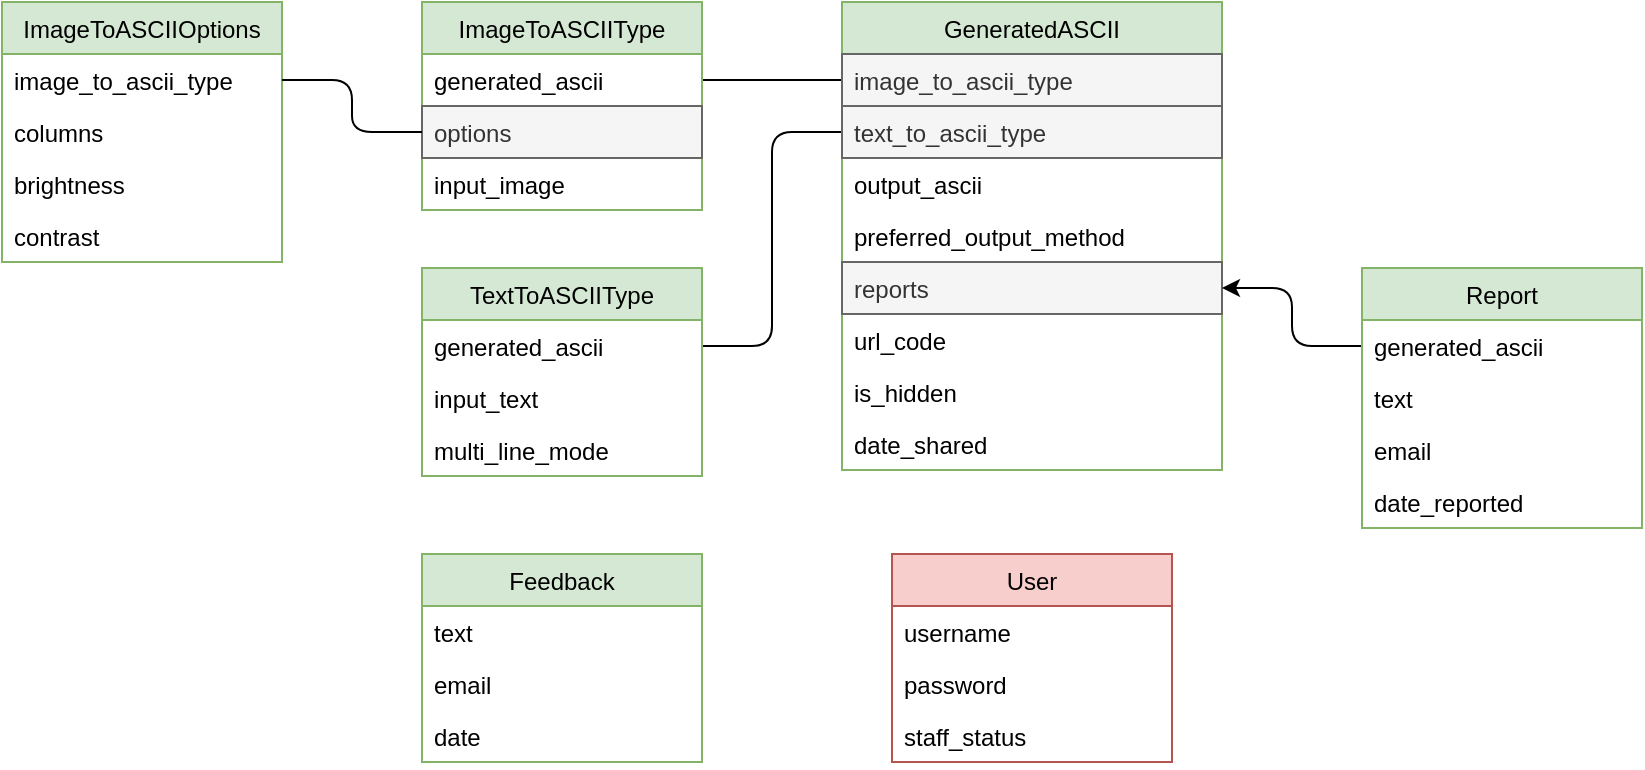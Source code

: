 <mxfile version="14.3.2" type="device"><diagram id="ANmYIeW5O3RIPYE6fBg-" name="Page-1"><mxGraphModel dx="1021" dy="529" grid="1" gridSize="10" guides="1" tooltips="1" connect="1" arrows="1" fold="1" page="1" pageScale="1" pageWidth="827" pageHeight="1169" math="0" shadow="0"><root><mxCell id="0"/><mxCell id="1" parent="0"/><mxCell id="gYv4Ap-50GoPPMLAGAdq-1" value="" style="endArrow=none;html=1;edgeStyle=orthogonalEdgeStyle;" parent="1" source="gYv4Ap-50GoPPMLAGAdq-13" target="gYv4Ap-50GoPPMLAGAdq-5" edge="1"><mxGeometry width="50" height="50" relative="1" as="geometry"><mxPoint x="580" y="430" as="sourcePoint"/><mxPoint x="630" y="380" as="targetPoint"/></mxGeometry></mxCell><mxCell id="gYv4Ap-50GoPPMLAGAdq-2" value="" style="endArrow=none;html=1;edgeStyle=orthogonalEdgeStyle;" parent="1" source="gYv4Ap-50GoPPMLAGAdq-17" target="gYv4Ap-50GoPPMLAGAdq-4" edge="1"><mxGeometry width="50" height="50" relative="1" as="geometry"><mxPoint x="610" y="280" as="sourcePoint"/><mxPoint x="660" y="230" as="targetPoint"/></mxGeometry></mxCell><mxCell id="gYv4Ap-50GoPPMLAGAdq-3" value="GeneratedASCII" style="swimlane;fontStyle=0;childLayout=stackLayout;horizontal=1;startSize=26;fillColor=#d5e8d4;horizontalStack=0;resizeParent=1;resizeParentMax=0;resizeLast=0;collapsible=1;marginBottom=0;strokeColor=#82b366;sketch=0;" parent="1" vertex="1"><mxGeometry x="620" y="210" width="190" height="234" as="geometry"/></mxCell><mxCell id="gYv4Ap-50GoPPMLAGAdq-4" value="image_to_ascii_type" style="text;strokeColor=#666666;fillColor=#f5f5f5;align=left;verticalAlign=top;spacingLeft=4;spacingRight=4;overflow=hidden;rotatable=0;points=[[0,0.5],[1,0.5]];portConstraint=eastwest;fontColor=#333333;" parent="gYv4Ap-50GoPPMLAGAdq-3" vertex="1"><mxGeometry y="26" width="190" height="26" as="geometry"/></mxCell><mxCell id="gYv4Ap-50GoPPMLAGAdq-5" value="text_to_ascii_type" style="text;strokeColor=#666666;fillColor=#f5f5f5;align=left;verticalAlign=top;spacingLeft=4;spacingRight=4;overflow=hidden;rotatable=0;points=[[0,0.5],[1,0.5]];portConstraint=eastwest;fontColor=#333333;" parent="gYv4Ap-50GoPPMLAGAdq-3" vertex="1"><mxGeometry y="52" width="190" height="26" as="geometry"/></mxCell><mxCell id="gYv4Ap-50GoPPMLAGAdq-6" value="output_ascii" style="text;align=left;verticalAlign=top;spacingLeft=4;spacingRight=4;overflow=hidden;rotatable=0;points=[[0,0.5],[1,0.5]];portConstraint=eastwest;" parent="gYv4Ap-50GoPPMLAGAdq-3" vertex="1"><mxGeometry y="78" width="190" height="26" as="geometry"/></mxCell><mxCell id="gYv4Ap-50GoPPMLAGAdq-7" value="preferred_output_method" style="text;align=left;verticalAlign=top;spacingLeft=4;spacingRight=4;overflow=hidden;rotatable=0;points=[[0,0.5],[1,0.5]];portConstraint=eastwest;" parent="gYv4Ap-50GoPPMLAGAdq-3" vertex="1"><mxGeometry y="104" width="190" height="26" as="geometry"/></mxCell><mxCell id="gYv4Ap-50GoPPMLAGAdq-8" value="reports" style="text;strokeColor=#666666;fillColor=#f5f5f5;align=left;verticalAlign=top;spacingLeft=4;spacingRight=4;overflow=hidden;rotatable=0;points=[[0,0.5],[1,0.5]];portConstraint=eastwest;fontColor=#333333;" parent="gYv4Ap-50GoPPMLAGAdq-3" vertex="1"><mxGeometry y="130" width="190" height="26" as="geometry"/></mxCell><mxCell id="gYv4Ap-50GoPPMLAGAdq-9" value="url_code" style="text;strokeColor=none;fillColor=none;align=left;verticalAlign=top;spacingLeft=4;spacingRight=4;overflow=hidden;rotatable=0;points=[[0,0.5],[1,0.5]];portConstraint=eastwest;" parent="gYv4Ap-50GoPPMLAGAdq-3" vertex="1"><mxGeometry y="156" width="190" height="26" as="geometry"/></mxCell><mxCell id="gYv4Ap-50GoPPMLAGAdq-10" value="is_hidden" style="text;strokeColor=none;fillColor=none;align=left;verticalAlign=top;spacingLeft=4;spacingRight=4;overflow=hidden;rotatable=0;points=[[0,0.5],[1,0.5]];portConstraint=eastwest;" parent="gYv4Ap-50GoPPMLAGAdq-3" vertex="1"><mxGeometry y="182" width="190" height="26" as="geometry"/></mxCell><mxCell id="gYv4Ap-50GoPPMLAGAdq-11" value="date_shared" style="text;strokeColor=none;fillColor=none;align=left;verticalAlign=top;spacingLeft=4;spacingRight=4;overflow=hidden;rotatable=0;points=[[0,0.5],[1,0.5]];portConstraint=eastwest;" parent="gYv4Ap-50GoPPMLAGAdq-3" vertex="1"><mxGeometry y="208" width="190" height="26" as="geometry"/></mxCell><mxCell id="gYv4Ap-50GoPPMLAGAdq-12" value="TextToASCIIType" style="swimlane;fontStyle=0;childLayout=stackLayout;horizontal=1;startSize=26;fillColor=#d5e8d4;horizontalStack=0;resizeParent=1;resizeParentMax=0;resizeLast=0;collapsible=1;marginBottom=0;strokeColor=#82b366;rounded=0;sketch=0;glass=0;shadow=0;" parent="1" vertex="1"><mxGeometry x="410" y="343" width="140" height="104" as="geometry"/></mxCell><mxCell id="gYv4Ap-50GoPPMLAGAdq-13" value="generated_ascii" style="text;align=left;verticalAlign=top;spacingLeft=4;spacingRight=4;overflow=hidden;rotatable=0;points=[[0,0.5],[1,0.5]];portConstraint=eastwest;" parent="gYv4Ap-50GoPPMLAGAdq-12" vertex="1"><mxGeometry y="26" width="140" height="26" as="geometry"/></mxCell><mxCell id="gYv4Ap-50GoPPMLAGAdq-14" value="input_text" style="text;strokeColor=none;fillColor=none;align=left;verticalAlign=top;spacingLeft=4;spacingRight=4;overflow=hidden;rotatable=0;points=[[0,0.5],[1,0.5]];portConstraint=eastwest;" parent="gYv4Ap-50GoPPMLAGAdq-12" vertex="1"><mxGeometry y="52" width="140" height="26" as="geometry"/></mxCell><mxCell id="gYv4Ap-50GoPPMLAGAdq-15" value="multi_line_mode" style="text;align=left;verticalAlign=top;spacingLeft=4;spacingRight=4;overflow=hidden;rotatable=0;points=[[0,0.5],[1,0.5]];portConstraint=eastwest;" parent="gYv4Ap-50GoPPMLAGAdq-12" vertex="1"><mxGeometry y="78" width="140" height="26" as="geometry"/></mxCell><mxCell id="gYv4Ap-50GoPPMLAGAdq-16" value="ImageToASCIIType" style="swimlane;fontStyle=0;childLayout=stackLayout;horizontal=1;startSize=26;fillColor=#d5e8d4;horizontalStack=0;resizeParent=1;resizeParentMax=0;resizeLast=0;collapsible=1;marginBottom=0;strokeColor=#82b366;sketch=0;" parent="1" vertex="1"><mxGeometry x="410" y="210" width="140" height="104" as="geometry"/></mxCell><mxCell id="gYv4Ap-50GoPPMLAGAdq-17" value="generated_ascii" style="text;align=left;verticalAlign=top;spacingLeft=4;spacingRight=4;overflow=hidden;rotatable=0;points=[[0,0.5],[1,0.5]];portConstraint=eastwest;" parent="gYv4Ap-50GoPPMLAGAdq-16" vertex="1"><mxGeometry y="26" width="140" height="26" as="geometry"/></mxCell><mxCell id="gYv4Ap-50GoPPMLAGAdq-18" value="options" style="text;align=left;verticalAlign=top;spacingLeft=4;spacingRight=4;overflow=hidden;rotatable=0;points=[[0,0.5],[1,0.5]];portConstraint=eastwest;fillColor=#f5f5f5;strokeColor=#666666;fontColor=#333333;" parent="gYv4Ap-50GoPPMLAGAdq-16" vertex="1"><mxGeometry y="52" width="140" height="26" as="geometry"/></mxCell><mxCell id="gYv4Ap-50GoPPMLAGAdq-19" value="input_image" style="text;strokeColor=none;fillColor=none;align=left;verticalAlign=top;spacingLeft=4;spacingRight=4;overflow=hidden;rotatable=0;points=[[0,0.5],[1,0.5]];portConstraint=eastwest;" parent="gYv4Ap-50GoPPMLAGAdq-16" vertex="1"><mxGeometry y="78" width="140" height="26" as="geometry"/></mxCell><mxCell id="gYv4Ap-50GoPPMLAGAdq-25" value="" style="endArrow=classic;html=1;edgeStyle=orthogonalEdgeStyle;" parent="1" source="gYv4Ap-50GoPPMLAGAdq-27" target="gYv4Ap-50GoPPMLAGAdq-8" edge="1"><mxGeometry width="50" height="50" relative="1" as="geometry"><mxPoint x="890" y="400" as="sourcePoint"/><mxPoint x="940" y="350" as="targetPoint"/></mxGeometry></mxCell><mxCell id="gYv4Ap-50GoPPMLAGAdq-26" value="Report" style="swimlane;fontStyle=0;childLayout=stackLayout;horizontal=1;startSize=26;fillColor=#d5e8d4;horizontalStack=0;resizeParent=1;resizeParentMax=0;resizeLast=0;collapsible=1;marginBottom=0;strokeColor=#82b366;sketch=0;" parent="1" vertex="1"><mxGeometry x="880" y="343" width="140" height="130" as="geometry"/></mxCell><mxCell id="gYv4Ap-50GoPPMLAGAdq-27" value="generated_ascii" style="text;strokeColor=none;fillColor=none;align=left;verticalAlign=top;spacingLeft=4;spacingRight=4;overflow=hidden;rotatable=0;points=[[0,0.5],[1,0.5]];portConstraint=eastwest;" parent="gYv4Ap-50GoPPMLAGAdq-26" vertex="1"><mxGeometry y="26" width="140" height="26" as="geometry"/></mxCell><mxCell id="gYv4Ap-50GoPPMLAGAdq-28" value="text" style="text;strokeColor=none;fillColor=none;align=left;verticalAlign=top;spacingLeft=4;spacingRight=4;overflow=hidden;rotatable=0;points=[[0,0.5],[1,0.5]];portConstraint=eastwest;" parent="gYv4Ap-50GoPPMLAGAdq-26" vertex="1"><mxGeometry y="52" width="140" height="26" as="geometry"/></mxCell><mxCell id="gYv4Ap-50GoPPMLAGAdq-43" value="email" style="text;strokeColor=none;fillColor=none;align=left;verticalAlign=top;spacingLeft=4;spacingRight=4;overflow=hidden;rotatable=0;points=[[0,0.5],[1,0.5]];portConstraint=eastwest;" parent="gYv4Ap-50GoPPMLAGAdq-26" vertex="1"><mxGeometry y="78" width="140" height="26" as="geometry"/></mxCell><mxCell id="gYv4Ap-50GoPPMLAGAdq-29" value="date_reported" style="text;strokeColor=none;fillColor=none;align=left;verticalAlign=top;spacingLeft=4;spacingRight=4;overflow=hidden;rotatable=0;points=[[0,0.5],[1,0.5]];portConstraint=eastwest;" parent="gYv4Ap-50GoPPMLAGAdq-26" vertex="1"><mxGeometry y="104" width="140" height="26" as="geometry"/></mxCell><mxCell id="gYv4Ap-50GoPPMLAGAdq-30" value="User" style="swimlane;fontStyle=0;childLayout=stackLayout;horizontal=1;startSize=26;fillColor=#f8cecc;horizontalStack=0;resizeParent=1;resizeParentMax=0;resizeLast=0;collapsible=1;marginBottom=0;strokeColor=#b85450;" parent="1" vertex="1"><mxGeometry x="645" y="486" width="140" height="104" as="geometry"/></mxCell><mxCell id="gYv4Ap-50GoPPMLAGAdq-31" value="username" style="text;strokeColor=none;fillColor=none;align=left;verticalAlign=top;spacingLeft=4;spacingRight=4;overflow=hidden;rotatable=0;points=[[0,0.5],[1,0.5]];portConstraint=eastwest;" parent="gYv4Ap-50GoPPMLAGAdq-30" vertex="1"><mxGeometry y="26" width="140" height="26" as="geometry"/></mxCell><mxCell id="gYv4Ap-50GoPPMLAGAdq-32" value="password" style="text;strokeColor=none;fillColor=none;align=left;verticalAlign=top;spacingLeft=4;spacingRight=4;overflow=hidden;rotatable=0;points=[[0,0.5],[1,0.5]];portConstraint=eastwest;" parent="gYv4Ap-50GoPPMLAGAdq-30" vertex="1"><mxGeometry y="52" width="140" height="26" as="geometry"/></mxCell><mxCell id="gYv4Ap-50GoPPMLAGAdq-33" value="staff_status" style="text;strokeColor=none;fillColor=none;align=left;verticalAlign=top;spacingLeft=4;spacingRight=4;overflow=hidden;rotatable=0;points=[[0,0.5],[1,0.5]];portConstraint=eastwest;" parent="gYv4Ap-50GoPPMLAGAdq-30" vertex="1"><mxGeometry y="78" width="140" height="26" as="geometry"/></mxCell><mxCell id="gYv4Ap-50GoPPMLAGAdq-34" value="Feedback" style="swimlane;fontStyle=0;childLayout=stackLayout;horizontal=1;startSize=26;fillColor=#d5e8d4;horizontalStack=0;resizeParent=1;resizeParentMax=0;resizeLast=0;collapsible=1;marginBottom=0;strokeColor=#82b366;" parent="1" vertex="1"><mxGeometry x="410" y="486" width="140" height="104" as="geometry"/></mxCell><mxCell id="gYv4Ap-50GoPPMLAGAdq-35" value="text" style="text;strokeColor=none;fillColor=none;align=left;verticalAlign=top;spacingLeft=4;spacingRight=4;overflow=hidden;rotatable=0;points=[[0,0.5],[1,0.5]];portConstraint=eastwest;" parent="gYv4Ap-50GoPPMLAGAdq-34" vertex="1"><mxGeometry y="26" width="140" height="26" as="geometry"/></mxCell><mxCell id="gYv4Ap-50GoPPMLAGAdq-36" value="email" style="text;strokeColor=none;fillColor=none;align=left;verticalAlign=top;spacingLeft=4;spacingRight=4;overflow=hidden;rotatable=0;points=[[0,0.5],[1,0.5]];portConstraint=eastwest;" parent="gYv4Ap-50GoPPMLAGAdq-34" vertex="1"><mxGeometry y="52" width="140" height="26" as="geometry"/></mxCell><mxCell id="gYv4Ap-50GoPPMLAGAdq-44" value="date" style="text;strokeColor=none;fillColor=none;align=left;verticalAlign=top;spacingLeft=4;spacingRight=4;overflow=hidden;rotatable=0;points=[[0,0.5],[1,0.5]];portConstraint=eastwest;" parent="gYv4Ap-50GoPPMLAGAdq-34" vertex="1"><mxGeometry y="78" width="140" height="26" as="geometry"/></mxCell><mxCell id="gYv4Ap-50GoPPMLAGAdq-37" value="ImageToASCIIOptions" style="swimlane;fontStyle=0;childLayout=stackLayout;horizontal=1;startSize=26;fillColor=#d5e8d4;horizontalStack=0;resizeParent=1;resizeParentMax=0;resizeLast=0;collapsible=1;marginBottom=0;strokeColor=#82b366;" parent="1" vertex="1"><mxGeometry x="200" y="210" width="140" height="130" as="geometry"/></mxCell><mxCell id="gYv4Ap-50GoPPMLAGAdq-38" value="image_to_ascii_type" style="text;strokeColor=none;fillColor=none;align=left;verticalAlign=top;spacingLeft=4;spacingRight=4;overflow=hidden;rotatable=0;points=[[0,0.5],[1,0.5]];portConstraint=eastwest;" parent="gYv4Ap-50GoPPMLAGAdq-37" vertex="1"><mxGeometry y="26" width="140" height="26" as="geometry"/></mxCell><mxCell id="gYv4Ap-50GoPPMLAGAdq-39" value="columns" style="text;strokeColor=none;fillColor=none;align=left;verticalAlign=top;spacingLeft=4;spacingRight=4;overflow=hidden;rotatable=0;points=[[0,0.5],[1,0.5]];portConstraint=eastwest;" parent="gYv4Ap-50GoPPMLAGAdq-37" vertex="1"><mxGeometry y="52" width="140" height="26" as="geometry"/></mxCell><mxCell id="gYv4Ap-50GoPPMLAGAdq-40" value="brightness" style="text;strokeColor=none;fillColor=none;align=left;verticalAlign=top;spacingLeft=4;spacingRight=4;overflow=hidden;rotatable=0;points=[[0,0.5],[1,0.5]];portConstraint=eastwest;" parent="gYv4Ap-50GoPPMLAGAdq-37" vertex="1"><mxGeometry y="78" width="140" height="26" as="geometry"/></mxCell><mxCell id="gYv4Ap-50GoPPMLAGAdq-41" value="contrast" style="text;strokeColor=none;fillColor=none;align=left;verticalAlign=top;spacingLeft=4;spacingRight=4;overflow=hidden;rotatable=0;points=[[0,0.5],[1,0.5]];portConstraint=eastwest;" parent="gYv4Ap-50GoPPMLAGAdq-37" vertex="1"><mxGeometry y="104" width="140" height="26" as="geometry"/></mxCell><mxCell id="gYv4Ap-50GoPPMLAGAdq-42" value="" style="endArrow=none;html=1;edgeStyle=orthogonalEdgeStyle;" parent="1" source="gYv4Ap-50GoPPMLAGAdq-38" target="gYv4Ap-50GoPPMLAGAdq-18" edge="1"><mxGeometry width="50" height="50" relative="1" as="geometry"><mxPoint x="290" y="420" as="sourcePoint"/><mxPoint x="340" y="370" as="targetPoint"/></mxGeometry></mxCell></root></mxGraphModel></diagram></mxfile>